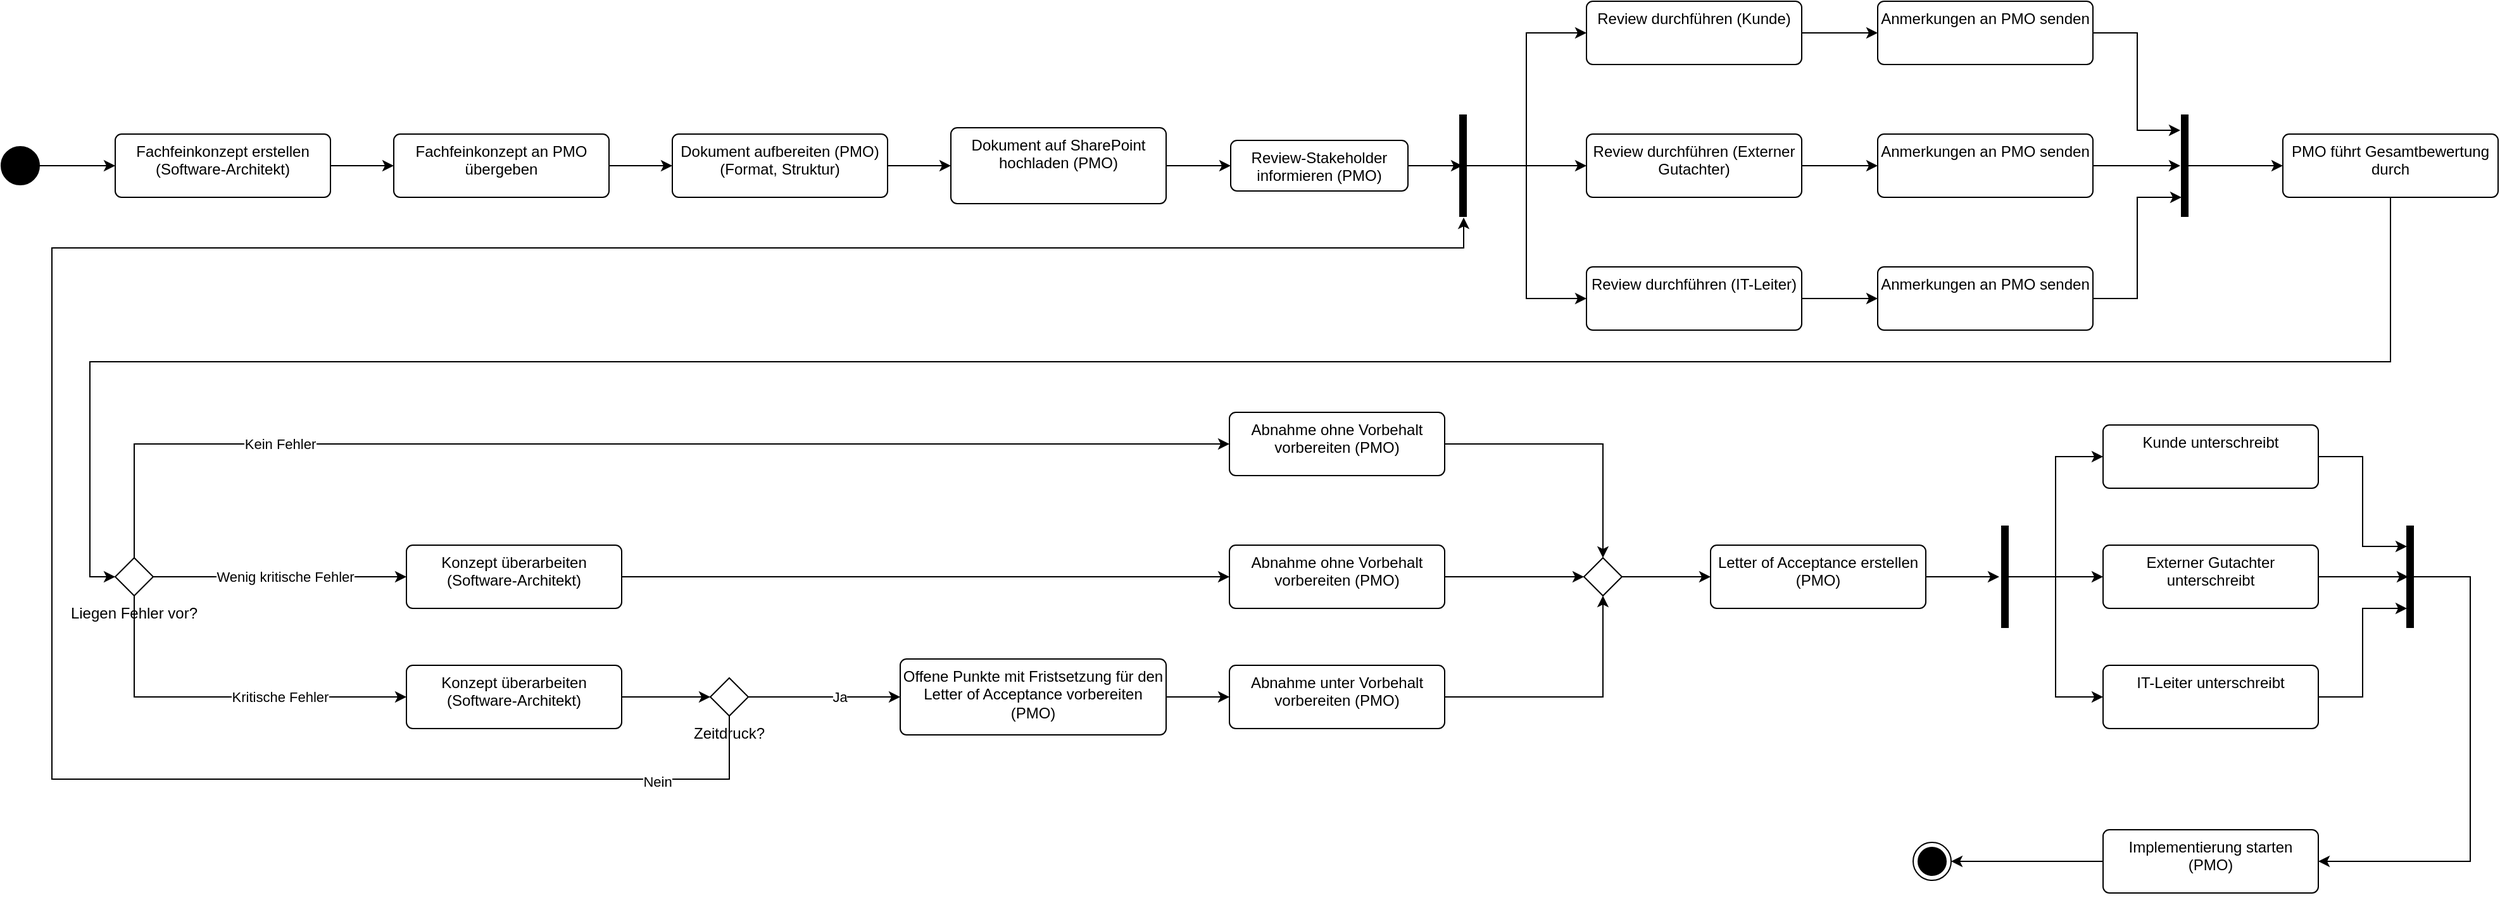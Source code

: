 <mxfile version="28.2.5">
  <diagram name="Seite-1" id="yYUrUqeqb-C6DgbWn-wt">
    <mxGraphModel dx="2066" dy="1121" grid="1" gridSize="10" guides="1" tooltips="1" connect="1" arrows="1" fold="1" page="1" pageScale="1" pageWidth="827" pageHeight="1169" math="0" shadow="0">
      <root>
        <mxCell id="0" />
        <mxCell id="1" parent="0" />
        <mxCell id="JZ551dKfpWdw3HHaZoU5-3" style="edgeStyle=orthogonalEdgeStyle;rounded=0;orthogonalLoop=1;jettySize=auto;html=1;exitX=1;exitY=0.5;exitDx=0;exitDy=0;entryX=0;entryY=0.5;entryDx=0;entryDy=0;" edge="1" parent="1" source="JZ551dKfpWdw3HHaZoU5-1" target="JZ551dKfpWdw3HHaZoU5-2">
          <mxGeometry relative="1" as="geometry" />
        </mxCell>
        <mxCell id="JZ551dKfpWdw3HHaZoU5-1" value="" style="ellipse;fillColor=strokeColor;html=1;" vertex="1" parent="1">
          <mxGeometry x="40" y="290" width="30" height="30" as="geometry" />
        </mxCell>
        <mxCell id="JZ551dKfpWdw3HHaZoU5-6" style="edgeStyle=orthogonalEdgeStyle;rounded=0;orthogonalLoop=1;jettySize=auto;html=1;exitX=1;exitY=0.5;exitDx=0;exitDy=0;entryX=0;entryY=0.5;entryDx=0;entryDy=0;" edge="1" parent="1" source="JZ551dKfpWdw3HHaZoU5-2" target="JZ551dKfpWdw3HHaZoU5-5">
          <mxGeometry relative="1" as="geometry" />
        </mxCell>
        <mxCell id="JZ551dKfpWdw3HHaZoU5-2" value="Fachfeinkonzept erstellen (Software-Architekt)" style="html=1;align=center;verticalAlign=top;rounded=1;absoluteArcSize=1;arcSize=10;dashed=0;whiteSpace=wrap;" vertex="1" parent="1">
          <mxGeometry x="130" y="280" width="170" height="50" as="geometry" />
        </mxCell>
        <mxCell id="JZ551dKfpWdw3HHaZoU5-8" style="edgeStyle=orthogonalEdgeStyle;rounded=0;orthogonalLoop=1;jettySize=auto;html=1;exitX=1;exitY=0.5;exitDx=0;exitDy=0;entryX=0;entryY=0.5;entryDx=0;entryDy=0;" edge="1" parent="1" source="JZ551dKfpWdw3HHaZoU5-5" target="JZ551dKfpWdw3HHaZoU5-7">
          <mxGeometry relative="1" as="geometry" />
        </mxCell>
        <mxCell id="JZ551dKfpWdw3HHaZoU5-5" value="Fachfeinkonzept an PMO übergeben" style="html=1;align=center;verticalAlign=top;rounded=1;absoluteArcSize=1;arcSize=10;dashed=0;whiteSpace=wrap;" vertex="1" parent="1">
          <mxGeometry x="350" y="280" width="170" height="50" as="geometry" />
        </mxCell>
        <mxCell id="JZ551dKfpWdw3HHaZoU5-21" style="edgeStyle=orthogonalEdgeStyle;rounded=0;orthogonalLoop=1;jettySize=auto;html=1;exitX=1;exitY=0.5;exitDx=0;exitDy=0;entryX=0;entryY=0.5;entryDx=0;entryDy=0;" edge="1" parent="1" source="JZ551dKfpWdw3HHaZoU5-7" target="JZ551dKfpWdw3HHaZoU5-9">
          <mxGeometry relative="1" as="geometry" />
        </mxCell>
        <mxCell id="JZ551dKfpWdw3HHaZoU5-7" value="Dokument aufbereiten (PMO) (Format, Struktur)" style="html=1;align=center;verticalAlign=top;rounded=1;absoluteArcSize=1;arcSize=10;dashed=0;whiteSpace=wrap;" vertex="1" parent="1">
          <mxGeometry x="570" y="280" width="170" height="50" as="geometry" />
        </mxCell>
        <mxCell id="JZ551dKfpWdw3HHaZoU5-100" style="edgeStyle=orthogonalEdgeStyle;rounded=0;orthogonalLoop=1;jettySize=auto;html=1;exitX=1;exitY=0.5;exitDx=0;exitDy=0;entryX=0;entryY=0.5;entryDx=0;entryDy=0;" edge="1" parent="1" source="JZ551dKfpWdw3HHaZoU5-9" target="JZ551dKfpWdw3HHaZoU5-99">
          <mxGeometry relative="1" as="geometry" />
        </mxCell>
        <mxCell id="JZ551dKfpWdw3HHaZoU5-9" value="Dokument auf SharePoint hochladen (PMO)" style="html=1;align=center;verticalAlign=top;rounded=1;absoluteArcSize=1;arcSize=10;dashed=0;whiteSpace=wrap;" vertex="1" parent="1">
          <mxGeometry x="790" y="275" width="170" height="60" as="geometry" />
        </mxCell>
        <mxCell id="JZ551dKfpWdw3HHaZoU5-17" style="edgeStyle=orthogonalEdgeStyle;rounded=0;orthogonalLoop=1;jettySize=auto;html=1;entryX=0;entryY=0.5;entryDx=0;entryDy=0;" edge="1" parent="1" source="JZ551dKfpWdw3HHaZoU5-11" target="JZ551dKfpWdw3HHaZoU5-13">
          <mxGeometry relative="1" as="geometry" />
        </mxCell>
        <mxCell id="JZ551dKfpWdw3HHaZoU5-18" style="edgeStyle=orthogonalEdgeStyle;rounded=0;orthogonalLoop=1;jettySize=auto;html=1;entryX=0;entryY=0.5;entryDx=0;entryDy=0;" edge="1" parent="1" source="JZ551dKfpWdw3HHaZoU5-11" target="JZ551dKfpWdw3HHaZoU5-14">
          <mxGeometry relative="1" as="geometry" />
        </mxCell>
        <mxCell id="JZ551dKfpWdw3HHaZoU5-19" style="edgeStyle=orthogonalEdgeStyle;rounded=0;orthogonalLoop=1;jettySize=auto;html=1;entryX=0;entryY=0.5;entryDx=0;entryDy=0;" edge="1" parent="1" source="JZ551dKfpWdw3HHaZoU5-11" target="JZ551dKfpWdw3HHaZoU5-15">
          <mxGeometry relative="1" as="geometry" />
        </mxCell>
        <mxCell id="JZ551dKfpWdw3HHaZoU5-11" value="" style="html=1;points=[];perimeter=orthogonalPerimeter;fillColor=strokeColor;" vertex="1" parent="1">
          <mxGeometry x="1192" y="265" width="5" height="80" as="geometry" />
        </mxCell>
        <mxCell id="JZ551dKfpWdw3HHaZoU5-26" style="edgeStyle=orthogonalEdgeStyle;rounded=0;orthogonalLoop=1;jettySize=auto;html=1;exitX=1;exitY=0.5;exitDx=0;exitDy=0;entryX=0;entryY=0.5;entryDx=0;entryDy=0;" edge="1" parent="1" source="JZ551dKfpWdw3HHaZoU5-13" target="JZ551dKfpWdw3HHaZoU5-23">
          <mxGeometry relative="1" as="geometry" />
        </mxCell>
        <mxCell id="JZ551dKfpWdw3HHaZoU5-13" value="Review durchführen (Kunde)" style="html=1;align=center;verticalAlign=top;rounded=1;absoluteArcSize=1;arcSize=10;dashed=0;whiteSpace=wrap;" vertex="1" parent="1">
          <mxGeometry x="1292" y="175" width="170" height="50" as="geometry" />
        </mxCell>
        <mxCell id="JZ551dKfpWdw3HHaZoU5-27" style="edgeStyle=orthogonalEdgeStyle;rounded=0;orthogonalLoop=1;jettySize=auto;html=1;exitX=1;exitY=0.5;exitDx=0;exitDy=0;entryX=0;entryY=0.5;entryDx=0;entryDy=0;" edge="1" parent="1" source="JZ551dKfpWdw3HHaZoU5-14" target="JZ551dKfpWdw3HHaZoU5-24">
          <mxGeometry relative="1" as="geometry" />
        </mxCell>
        <mxCell id="JZ551dKfpWdw3HHaZoU5-14" value="Review durchführen (Externer Gutachter)" style="html=1;align=center;verticalAlign=top;rounded=1;absoluteArcSize=1;arcSize=10;dashed=0;whiteSpace=wrap;" vertex="1" parent="1">
          <mxGeometry x="1292" y="280" width="170" height="50" as="geometry" />
        </mxCell>
        <mxCell id="JZ551dKfpWdw3HHaZoU5-28" style="edgeStyle=orthogonalEdgeStyle;rounded=0;orthogonalLoop=1;jettySize=auto;html=1;exitX=1;exitY=0.5;exitDx=0;exitDy=0;entryX=0;entryY=0.5;entryDx=0;entryDy=0;" edge="1" parent="1" source="JZ551dKfpWdw3HHaZoU5-15" target="JZ551dKfpWdw3HHaZoU5-25">
          <mxGeometry relative="1" as="geometry" />
        </mxCell>
        <mxCell id="JZ551dKfpWdw3HHaZoU5-15" value="Review durchführen (IT-Leiter)" style="html=1;align=center;verticalAlign=top;rounded=1;absoluteArcSize=1;arcSize=10;dashed=0;whiteSpace=wrap;" vertex="1" parent="1">
          <mxGeometry x="1292" y="385" width="170" height="50" as="geometry" />
        </mxCell>
        <mxCell id="JZ551dKfpWdw3HHaZoU5-23" value="Anmerkungen an PMO senden" style="html=1;align=center;verticalAlign=top;rounded=1;absoluteArcSize=1;arcSize=10;dashed=0;whiteSpace=wrap;" vertex="1" parent="1">
          <mxGeometry x="1522" y="175" width="170" height="50" as="geometry" />
        </mxCell>
        <mxCell id="JZ551dKfpWdw3HHaZoU5-24" value="Anmerkungen an PMO senden" style="html=1;align=center;verticalAlign=top;rounded=1;absoluteArcSize=1;arcSize=10;dashed=0;whiteSpace=wrap;" vertex="1" parent="1">
          <mxGeometry x="1522" y="280" width="170" height="50" as="geometry" />
        </mxCell>
        <mxCell id="JZ551dKfpWdw3HHaZoU5-25" value="Anmerkungen an PMO senden" style="html=1;align=center;verticalAlign=top;rounded=1;absoluteArcSize=1;arcSize=10;dashed=0;whiteSpace=wrap;" vertex="1" parent="1">
          <mxGeometry x="1522" y="385" width="170" height="50" as="geometry" />
        </mxCell>
        <mxCell id="JZ551dKfpWdw3HHaZoU5-36" style="edgeStyle=orthogonalEdgeStyle;rounded=0;orthogonalLoop=1;jettySize=auto;html=1;entryX=0;entryY=0.5;entryDx=0;entryDy=0;" edge="1" parent="1" source="JZ551dKfpWdw3HHaZoU5-29" target="JZ551dKfpWdw3HHaZoU5-35">
          <mxGeometry relative="1" as="geometry" />
        </mxCell>
        <mxCell id="JZ551dKfpWdw3HHaZoU5-29" value="" style="html=1;points=[];perimeter=orthogonalPerimeter;fillColor=strokeColor;" vertex="1" parent="1">
          <mxGeometry x="1762" y="265" width="5" height="80" as="geometry" />
        </mxCell>
        <mxCell id="JZ551dKfpWdw3HHaZoU5-32" style="edgeStyle=orthogonalEdgeStyle;rounded=0;orthogonalLoop=1;jettySize=auto;html=1;exitX=1;exitY=0.5;exitDx=0;exitDy=0;entryX=-0.2;entryY=0.15;entryDx=0;entryDy=0;entryPerimeter=0;" edge="1" parent="1" source="JZ551dKfpWdw3HHaZoU5-23" target="JZ551dKfpWdw3HHaZoU5-29">
          <mxGeometry relative="1" as="geometry" />
        </mxCell>
        <mxCell id="JZ551dKfpWdw3HHaZoU5-33" style="edgeStyle=orthogonalEdgeStyle;rounded=0;orthogonalLoop=1;jettySize=auto;html=1;exitX=1;exitY=0.5;exitDx=0;exitDy=0;entryX=-0.2;entryY=0.5;entryDx=0;entryDy=0;entryPerimeter=0;" edge="1" parent="1" source="JZ551dKfpWdw3HHaZoU5-24" target="JZ551dKfpWdw3HHaZoU5-29">
          <mxGeometry relative="1" as="geometry" />
        </mxCell>
        <mxCell id="JZ551dKfpWdw3HHaZoU5-34" style="edgeStyle=orthogonalEdgeStyle;rounded=0;orthogonalLoop=1;jettySize=auto;html=1;exitX=1;exitY=0.5;exitDx=0;exitDy=0;entryX=0;entryY=0.813;entryDx=0;entryDy=0;entryPerimeter=0;" edge="1" parent="1" source="JZ551dKfpWdw3HHaZoU5-25" target="JZ551dKfpWdw3HHaZoU5-29">
          <mxGeometry relative="1" as="geometry" />
        </mxCell>
        <mxCell id="JZ551dKfpWdw3HHaZoU5-39" style="edgeStyle=orthogonalEdgeStyle;rounded=0;orthogonalLoop=1;jettySize=auto;html=1;exitX=0.5;exitY=1;exitDx=0;exitDy=0;entryX=0;entryY=0.5;entryDx=0;entryDy=0;" edge="1" parent="1" source="JZ551dKfpWdw3HHaZoU5-35" target="JZ551dKfpWdw3HHaZoU5-38">
          <mxGeometry relative="1" as="geometry">
            <Array as="points">
              <mxPoint x="1927" y="460" />
              <mxPoint x="110" y="460" />
              <mxPoint x="110" y="630" />
            </Array>
          </mxGeometry>
        </mxCell>
        <mxCell id="JZ551dKfpWdw3HHaZoU5-35" value="PMO führt Gesamtbewertung durch" style="html=1;align=center;verticalAlign=top;rounded=1;absoluteArcSize=1;arcSize=10;dashed=0;whiteSpace=wrap;" vertex="1" parent="1">
          <mxGeometry x="1842" y="280" width="170" height="50" as="geometry" />
        </mxCell>
        <mxCell id="JZ551dKfpWdw3HHaZoU5-44" style="edgeStyle=orthogonalEdgeStyle;rounded=0;orthogonalLoop=1;jettySize=auto;html=1;exitX=0.5;exitY=0;exitDx=0;exitDy=0;entryX=0;entryY=0.5;entryDx=0;entryDy=0;" edge="1" parent="1" source="JZ551dKfpWdw3HHaZoU5-38" target="JZ551dKfpWdw3HHaZoU5-43">
          <mxGeometry relative="1" as="geometry" />
        </mxCell>
        <mxCell id="JZ551dKfpWdw3HHaZoU5-45" value="Kein Fehler" style="edgeLabel;html=1;align=center;verticalAlign=middle;resizable=0;points=[];" vertex="1" connectable="0" parent="JZ551dKfpWdw3HHaZoU5-44">
          <mxGeometry x="0.674" y="3" relative="1" as="geometry">
            <mxPoint x="-595" y="3" as="offset" />
          </mxGeometry>
        </mxCell>
        <mxCell id="JZ551dKfpWdw3HHaZoU5-46" style="edgeStyle=orthogonalEdgeStyle;rounded=0;orthogonalLoop=1;jettySize=auto;html=1;exitX=1;exitY=0.5;exitDx=0;exitDy=0;entryX=0;entryY=0.5;entryDx=0;entryDy=0;" edge="1" parent="1" source="JZ551dKfpWdw3HHaZoU5-38" target="JZ551dKfpWdw3HHaZoU5-48">
          <mxGeometry relative="1" as="geometry">
            <mxPoint x="340" y="630" as="targetPoint" />
          </mxGeometry>
        </mxCell>
        <mxCell id="JZ551dKfpWdw3HHaZoU5-47" value="Wenig kritische Fehler" style="edgeLabel;html=1;align=center;verticalAlign=middle;resizable=0;points=[];" vertex="1" connectable="0" parent="JZ551dKfpWdw3HHaZoU5-46">
          <mxGeometry x="-0.378" y="-1" relative="1" as="geometry">
            <mxPoint x="42" y="-1" as="offset" />
          </mxGeometry>
        </mxCell>
        <mxCell id="JZ551dKfpWdw3HHaZoU5-51" style="edgeStyle=orthogonalEdgeStyle;rounded=0;orthogonalLoop=1;jettySize=auto;html=1;exitX=0.5;exitY=1;exitDx=0;exitDy=0;entryX=0;entryY=0.5;entryDx=0;entryDy=0;" edge="1" parent="1" source="JZ551dKfpWdw3HHaZoU5-38" target="JZ551dKfpWdw3HHaZoU5-50">
          <mxGeometry relative="1" as="geometry" />
        </mxCell>
        <mxCell id="JZ551dKfpWdw3HHaZoU5-52" value="Kritische Fehler" style="edgeLabel;html=1;align=center;verticalAlign=middle;resizable=0;points=[];" vertex="1" connectable="0" parent="JZ551dKfpWdw3HHaZoU5-51">
          <mxGeometry x="0.451" y="1" relative="1" as="geometry">
            <mxPoint x="-19" y="1" as="offset" />
          </mxGeometry>
        </mxCell>
        <mxCell id="JZ551dKfpWdw3HHaZoU5-38" value="&#xa;&#xa;&#xa;&#xa;Liegen Fehler vor?" style="rhombus;" vertex="1" parent="1">
          <mxGeometry x="130" y="615" width="30" height="30" as="geometry" />
        </mxCell>
        <mxCell id="JZ551dKfpWdw3HHaZoU5-75" style="edgeStyle=orthogonalEdgeStyle;rounded=0;orthogonalLoop=1;jettySize=auto;html=1;exitX=1;exitY=0.5;exitDx=0;exitDy=0;entryX=0.5;entryY=0;entryDx=0;entryDy=0;" edge="1" parent="1" source="JZ551dKfpWdw3HHaZoU5-43" target="JZ551dKfpWdw3HHaZoU5-69">
          <mxGeometry relative="1" as="geometry" />
        </mxCell>
        <mxCell id="JZ551dKfpWdw3HHaZoU5-43" value="Abnahme ohne Vorbehalt vorbereiten (PMO)" style="html=1;align=center;verticalAlign=top;rounded=1;absoluteArcSize=1;arcSize=10;dashed=0;whiteSpace=wrap;" vertex="1" parent="1">
          <mxGeometry x="1010" y="500" width="170" height="50" as="geometry" />
        </mxCell>
        <mxCell id="JZ551dKfpWdw3HHaZoU5-57" style="edgeStyle=orthogonalEdgeStyle;rounded=0;orthogonalLoop=1;jettySize=auto;html=1;exitX=1;exitY=0.5;exitDx=0;exitDy=0;entryX=0;entryY=0.5;entryDx=0;entryDy=0;" edge="1" parent="1" source="JZ551dKfpWdw3HHaZoU5-48" target="JZ551dKfpWdw3HHaZoU5-56">
          <mxGeometry relative="1" as="geometry" />
        </mxCell>
        <mxCell id="JZ551dKfpWdw3HHaZoU5-48" value="Konzept überarbeiten (Software-Architekt)" style="html=1;align=center;verticalAlign=top;rounded=1;absoluteArcSize=1;arcSize=10;dashed=0;whiteSpace=wrap;" vertex="1" parent="1">
          <mxGeometry x="360" y="605" width="170" height="50" as="geometry" />
        </mxCell>
        <mxCell id="JZ551dKfpWdw3HHaZoU5-59" style="edgeStyle=orthogonalEdgeStyle;rounded=0;orthogonalLoop=1;jettySize=auto;html=1;exitX=1;exitY=0.5;exitDx=0;exitDy=0;entryX=0;entryY=0.5;entryDx=0;entryDy=0;" edge="1" parent="1" source="JZ551dKfpWdw3HHaZoU5-50" target="JZ551dKfpWdw3HHaZoU5-58">
          <mxGeometry relative="1" as="geometry" />
        </mxCell>
        <mxCell id="JZ551dKfpWdw3HHaZoU5-50" value="Konzept überarbeiten (Software-Architekt)" style="html=1;align=center;verticalAlign=top;rounded=1;absoluteArcSize=1;arcSize=10;dashed=0;whiteSpace=wrap;" vertex="1" parent="1">
          <mxGeometry x="360" y="700" width="170" height="50" as="geometry" />
        </mxCell>
        <mxCell id="JZ551dKfpWdw3HHaZoU5-73" style="edgeStyle=orthogonalEdgeStyle;rounded=0;orthogonalLoop=1;jettySize=auto;html=1;exitX=1;exitY=0.5;exitDx=0;exitDy=0;entryX=0;entryY=0.5;entryDx=0;entryDy=0;" edge="1" parent="1" source="JZ551dKfpWdw3HHaZoU5-56" target="JZ551dKfpWdw3HHaZoU5-69">
          <mxGeometry relative="1" as="geometry" />
        </mxCell>
        <mxCell id="JZ551dKfpWdw3HHaZoU5-56" value="Abnahme ohne Vorbehalt vorbereiten (PMO)" style="html=1;align=center;verticalAlign=top;rounded=1;absoluteArcSize=1;arcSize=10;dashed=0;whiteSpace=wrap;" vertex="1" parent="1">
          <mxGeometry x="1010" y="605" width="170" height="50" as="geometry" />
        </mxCell>
        <mxCell id="JZ551dKfpWdw3HHaZoU5-64" style="edgeStyle=orthogonalEdgeStyle;rounded=0;orthogonalLoop=1;jettySize=auto;html=1;exitX=1;exitY=0.5;exitDx=0;exitDy=0;entryX=0;entryY=0.5;entryDx=0;entryDy=0;" edge="1" parent="1" source="JZ551dKfpWdw3HHaZoU5-58" target="JZ551dKfpWdw3HHaZoU5-68">
          <mxGeometry relative="1" as="geometry">
            <mxPoint x="810" y="755" as="targetPoint" />
          </mxGeometry>
        </mxCell>
        <mxCell id="JZ551dKfpWdw3HHaZoU5-65" value="Ja" style="edgeLabel;html=1;align=center;verticalAlign=middle;resizable=0;points=[];" vertex="1" connectable="0" parent="JZ551dKfpWdw3HHaZoU5-64">
          <mxGeometry x="0.2" y="-5" relative="1" as="geometry">
            <mxPoint y="-5" as="offset" />
          </mxGeometry>
        </mxCell>
        <mxCell id="JZ551dKfpWdw3HHaZoU5-58" value="&#xa;&#xa;&#xa;&#xa;Zeitdruck?" style="rhombus;" vertex="1" parent="1">
          <mxGeometry x="600" y="710" width="30" height="30" as="geometry" />
        </mxCell>
        <mxCell id="JZ551dKfpWdw3HHaZoU5-61" style="edgeStyle=orthogonalEdgeStyle;rounded=0;orthogonalLoop=1;jettySize=auto;html=1;exitX=0.5;exitY=1;exitDx=0;exitDy=0;entryX=0.6;entryY=1.013;entryDx=0;entryDy=0;entryPerimeter=0;" edge="1" parent="1" source="JZ551dKfpWdw3HHaZoU5-58" target="JZ551dKfpWdw3HHaZoU5-11">
          <mxGeometry relative="1" as="geometry">
            <Array as="points">
              <mxPoint x="615" y="790" />
              <mxPoint x="80" y="790" />
              <mxPoint x="80" y="370" />
              <mxPoint x="1195" y="370" />
            </Array>
          </mxGeometry>
        </mxCell>
        <mxCell id="JZ551dKfpWdw3HHaZoU5-62" value="Nein" style="edgeLabel;html=1;align=center;verticalAlign=middle;resizable=0;points=[];" vertex="1" connectable="0" parent="JZ551dKfpWdw3HHaZoU5-61">
          <mxGeometry x="-0.9" y="2" relative="1" as="geometry">
            <mxPoint as="offset" />
          </mxGeometry>
        </mxCell>
        <mxCell id="JZ551dKfpWdw3HHaZoU5-72" style="edgeStyle=orthogonalEdgeStyle;rounded=0;orthogonalLoop=1;jettySize=auto;html=1;exitX=1;exitY=0.5;exitDx=0;exitDy=0;entryX=0;entryY=0.5;entryDx=0;entryDy=0;" edge="1" parent="1" source="JZ551dKfpWdw3HHaZoU5-68" target="JZ551dKfpWdw3HHaZoU5-71">
          <mxGeometry relative="1" as="geometry" />
        </mxCell>
        <mxCell id="JZ551dKfpWdw3HHaZoU5-68" value="Offene Punkte mit Fristsetzung für den Letter of Acceptance vorbereiten (PMO)" style="html=1;align=center;verticalAlign=top;rounded=1;absoluteArcSize=1;arcSize=10;dashed=0;whiteSpace=wrap;" vertex="1" parent="1">
          <mxGeometry x="750" y="695" width="210" height="60" as="geometry" />
        </mxCell>
        <mxCell id="JZ551dKfpWdw3HHaZoU5-77" style="edgeStyle=orthogonalEdgeStyle;rounded=0;orthogonalLoop=1;jettySize=auto;html=1;exitX=1;exitY=0.5;exitDx=0;exitDy=0;entryX=0;entryY=0.5;entryDx=0;entryDy=0;" edge="1" parent="1" source="JZ551dKfpWdw3HHaZoU5-69" target="JZ551dKfpWdw3HHaZoU5-76">
          <mxGeometry relative="1" as="geometry" />
        </mxCell>
        <mxCell id="JZ551dKfpWdw3HHaZoU5-69" value="" style="rhombus;" vertex="1" parent="1">
          <mxGeometry x="1290" y="615" width="30" height="30" as="geometry" />
        </mxCell>
        <mxCell id="JZ551dKfpWdw3HHaZoU5-74" style="edgeStyle=orthogonalEdgeStyle;rounded=0;orthogonalLoop=1;jettySize=auto;html=1;exitX=1;exitY=0.5;exitDx=0;exitDy=0;entryX=0.5;entryY=1;entryDx=0;entryDy=0;" edge="1" parent="1" source="JZ551dKfpWdw3HHaZoU5-71" target="JZ551dKfpWdw3HHaZoU5-69">
          <mxGeometry relative="1" as="geometry" />
        </mxCell>
        <mxCell id="JZ551dKfpWdw3HHaZoU5-71" value="Abnahme unter Vorbehalt vorbereiten (PMO)" style="html=1;align=center;verticalAlign=top;rounded=1;absoluteArcSize=1;arcSize=10;dashed=0;whiteSpace=wrap;" vertex="1" parent="1">
          <mxGeometry x="1010" y="700" width="170" height="50" as="geometry" />
        </mxCell>
        <mxCell id="JZ551dKfpWdw3HHaZoU5-76" value="Letter of Acceptance erstellen (PMO)" style="html=1;align=center;verticalAlign=top;rounded=1;absoluteArcSize=1;arcSize=10;dashed=0;whiteSpace=wrap;" vertex="1" parent="1">
          <mxGeometry x="1390" y="605" width="170" height="50" as="geometry" />
        </mxCell>
        <mxCell id="JZ551dKfpWdw3HHaZoU5-83" style="edgeStyle=orthogonalEdgeStyle;rounded=0;orthogonalLoop=1;jettySize=auto;html=1;entryX=0;entryY=0.5;entryDx=0;entryDy=0;" edge="1" parent="1" source="JZ551dKfpWdw3HHaZoU5-78" target="JZ551dKfpWdw3HHaZoU5-80">
          <mxGeometry relative="1" as="geometry" />
        </mxCell>
        <mxCell id="JZ551dKfpWdw3HHaZoU5-84" style="edgeStyle=orthogonalEdgeStyle;rounded=0;orthogonalLoop=1;jettySize=auto;html=1;entryX=0;entryY=0.5;entryDx=0;entryDy=0;" edge="1" parent="1" source="JZ551dKfpWdw3HHaZoU5-78" target="JZ551dKfpWdw3HHaZoU5-81">
          <mxGeometry relative="1" as="geometry" />
        </mxCell>
        <mxCell id="JZ551dKfpWdw3HHaZoU5-85" style="edgeStyle=orthogonalEdgeStyle;rounded=0;orthogonalLoop=1;jettySize=auto;html=1;entryX=0;entryY=0.5;entryDx=0;entryDy=0;" edge="1" parent="1" source="JZ551dKfpWdw3HHaZoU5-78" target="JZ551dKfpWdw3HHaZoU5-82">
          <mxGeometry relative="1" as="geometry" />
        </mxCell>
        <mxCell id="JZ551dKfpWdw3HHaZoU5-78" value="" style="html=1;points=[];perimeter=orthogonalPerimeter;fillColor=strokeColor;" vertex="1" parent="1">
          <mxGeometry x="1620" y="590" width="5" height="80" as="geometry" />
        </mxCell>
        <mxCell id="JZ551dKfpWdw3HHaZoU5-79" style="edgeStyle=orthogonalEdgeStyle;rounded=0;orthogonalLoop=1;jettySize=auto;html=1;exitX=1;exitY=0.5;exitDx=0;exitDy=0;entryX=-0.4;entryY=0.5;entryDx=0;entryDy=0;entryPerimeter=0;" edge="1" parent="1" source="JZ551dKfpWdw3HHaZoU5-76" target="JZ551dKfpWdw3HHaZoU5-78">
          <mxGeometry relative="1" as="geometry" />
        </mxCell>
        <mxCell id="JZ551dKfpWdw3HHaZoU5-80" value="Kunde unterschreibt" style="html=1;align=center;verticalAlign=top;rounded=1;absoluteArcSize=1;arcSize=10;dashed=0;whiteSpace=wrap;" vertex="1" parent="1">
          <mxGeometry x="1700" y="510" width="170" height="50" as="geometry" />
        </mxCell>
        <mxCell id="JZ551dKfpWdw3HHaZoU5-81" value="Externer Gutachter unterschreibt" style="html=1;align=center;verticalAlign=top;rounded=1;absoluteArcSize=1;arcSize=10;dashed=0;whiteSpace=wrap;" vertex="1" parent="1">
          <mxGeometry x="1700" y="605" width="170" height="50" as="geometry" />
        </mxCell>
        <mxCell id="JZ551dKfpWdw3HHaZoU5-82" value="IT-Leiter unterschreibt" style="html=1;align=center;verticalAlign=top;rounded=1;absoluteArcSize=1;arcSize=10;dashed=0;whiteSpace=wrap;" vertex="1" parent="1">
          <mxGeometry x="1700" y="700" width="170" height="50" as="geometry" />
        </mxCell>
        <mxCell id="JZ551dKfpWdw3HHaZoU5-97" style="edgeStyle=orthogonalEdgeStyle;rounded=0;orthogonalLoop=1;jettySize=auto;html=1;entryX=1;entryY=0.5;entryDx=0;entryDy=0;" edge="1" parent="1" source="JZ551dKfpWdw3HHaZoU5-86" target="JZ551dKfpWdw3HHaZoU5-92">
          <mxGeometry relative="1" as="geometry">
            <Array as="points">
              <mxPoint x="1990" y="630" />
              <mxPoint x="1990" y="855" />
            </Array>
          </mxGeometry>
        </mxCell>
        <mxCell id="JZ551dKfpWdw3HHaZoU5-86" value="" style="html=1;points=[];perimeter=orthogonalPerimeter;fillColor=strokeColor;" vertex="1" parent="1">
          <mxGeometry x="1940" y="590" width="5" height="80" as="geometry" />
        </mxCell>
        <mxCell id="JZ551dKfpWdw3HHaZoU5-87" style="edgeStyle=orthogonalEdgeStyle;rounded=0;orthogonalLoop=1;jettySize=auto;html=1;exitX=1;exitY=0.5;exitDx=0;exitDy=0;entryX=0;entryY=0.2;entryDx=0;entryDy=0;entryPerimeter=0;" edge="1" parent="1" source="JZ551dKfpWdw3HHaZoU5-80" target="JZ551dKfpWdw3HHaZoU5-86">
          <mxGeometry relative="1" as="geometry" />
        </mxCell>
        <mxCell id="JZ551dKfpWdw3HHaZoU5-89" style="edgeStyle=orthogonalEdgeStyle;rounded=0;orthogonalLoop=1;jettySize=auto;html=1;exitX=1;exitY=0.5;exitDx=0;exitDy=0;entryX=0.2;entryY=0.5;entryDx=0;entryDy=0;entryPerimeter=0;" edge="1" parent="1" source="JZ551dKfpWdw3HHaZoU5-81" target="JZ551dKfpWdw3HHaZoU5-86">
          <mxGeometry relative="1" as="geometry" />
        </mxCell>
        <mxCell id="JZ551dKfpWdw3HHaZoU5-90" style="edgeStyle=orthogonalEdgeStyle;rounded=0;orthogonalLoop=1;jettySize=auto;html=1;exitX=1;exitY=0.5;exitDx=0;exitDy=0;entryX=0;entryY=0.813;entryDx=0;entryDy=0;entryPerimeter=0;" edge="1" parent="1" source="JZ551dKfpWdw3HHaZoU5-82" target="JZ551dKfpWdw3HHaZoU5-86">
          <mxGeometry relative="1" as="geometry" />
        </mxCell>
        <mxCell id="JZ551dKfpWdw3HHaZoU5-98" style="edgeStyle=orthogonalEdgeStyle;rounded=0;orthogonalLoop=1;jettySize=auto;html=1;exitX=0;exitY=0.5;exitDx=0;exitDy=0;entryX=1;entryY=0.5;entryDx=0;entryDy=0;" edge="1" parent="1" source="JZ551dKfpWdw3HHaZoU5-92" target="JZ551dKfpWdw3HHaZoU5-95">
          <mxGeometry relative="1" as="geometry" />
        </mxCell>
        <mxCell id="JZ551dKfpWdw3HHaZoU5-92" value="Implementierung starten (PMO)" style="html=1;align=center;verticalAlign=top;rounded=1;absoluteArcSize=1;arcSize=10;dashed=0;whiteSpace=wrap;" vertex="1" parent="1">
          <mxGeometry x="1700" y="830" width="170" height="50" as="geometry" />
        </mxCell>
        <mxCell id="JZ551dKfpWdw3HHaZoU5-94" style="edgeStyle=orthogonalEdgeStyle;rounded=0;orthogonalLoop=1;jettySize=auto;html=1;exitX=0.5;exitY=1;exitDx=0;exitDy=0;" edge="1" parent="1" source="JZ551dKfpWdw3HHaZoU5-92" target="JZ551dKfpWdw3HHaZoU5-92">
          <mxGeometry relative="1" as="geometry" />
        </mxCell>
        <mxCell id="JZ551dKfpWdw3HHaZoU5-95" value="" style="ellipse;html=1;shape=endState;fillColor=strokeColor;" vertex="1" parent="1">
          <mxGeometry x="1550" y="840" width="30" height="30" as="geometry" />
        </mxCell>
        <mxCell id="JZ551dKfpWdw3HHaZoU5-99" value="Review-Stakeholder informieren (PMO)" style="html=1;align=center;verticalAlign=top;rounded=1;absoluteArcSize=1;arcSize=10;dashed=0;whiteSpace=wrap;" vertex="1" parent="1">
          <mxGeometry x="1011" y="285" width="140" height="40" as="geometry" />
        </mxCell>
        <mxCell id="JZ551dKfpWdw3HHaZoU5-102" style="edgeStyle=orthogonalEdgeStyle;rounded=0;orthogonalLoop=1;jettySize=auto;html=1;exitX=1;exitY=0.5;exitDx=0;exitDy=0;entryX=0.4;entryY=0.5;entryDx=0;entryDy=0;entryPerimeter=0;" edge="1" parent="1" source="JZ551dKfpWdw3HHaZoU5-99" target="JZ551dKfpWdw3HHaZoU5-11">
          <mxGeometry relative="1" as="geometry" />
        </mxCell>
      </root>
    </mxGraphModel>
  </diagram>
</mxfile>
